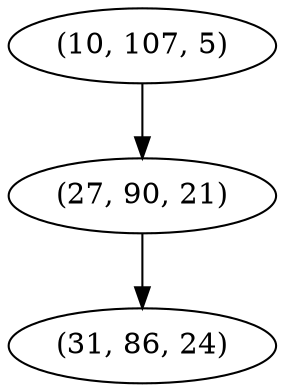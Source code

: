 digraph tree {
    "(10, 107, 5)";
    "(27, 90, 21)";
    "(31, 86, 24)";
    "(10, 107, 5)" -> "(27, 90, 21)";
    "(27, 90, 21)" -> "(31, 86, 24)";
}
